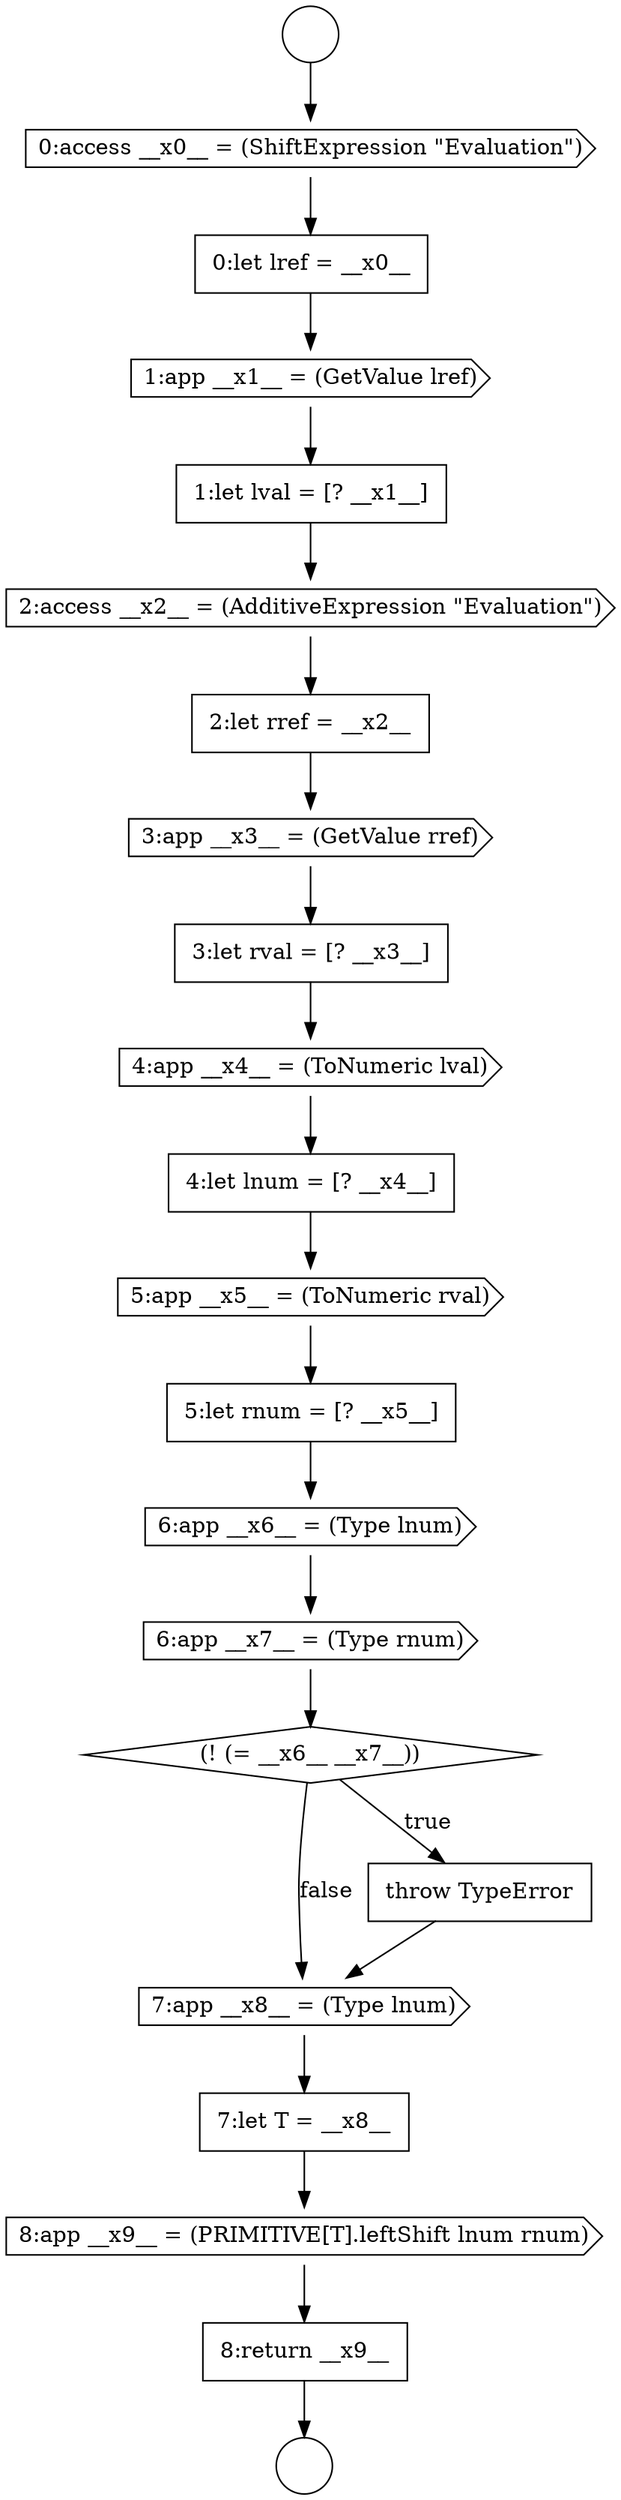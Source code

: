digraph {
  node5320 [shape=cds, label=<<font color="black">6:app __x7__ = (Type rnum)</font>> color="black" fillcolor="white" style=filled]
  node5316 [shape=none, margin=0, label=<<font color="black">
    <table border="0" cellborder="1" cellspacing="0" cellpadding="10">
      <tr><td align="left">4:let lnum = [? __x4__]</td></tr>
    </table>
  </font>> color="black" fillcolor="white" style=filled]
  node5306 [shape=circle label=" " color="black" fillcolor="white" style=filled]
  node5323 [shape=cds, label=<<font color="black">7:app __x8__ = (Type lnum)</font>> color="black" fillcolor="white" style=filled]
  node5311 [shape=cds, label=<<font color="black">2:access __x2__ = (AdditiveExpression &quot;Evaluation&quot;)</font>> color="black" fillcolor="white" style=filled]
  node5321 [shape=diamond, label=<<font color="black">(! (= __x6__ __x7__))</font>> color="black" fillcolor="white" style=filled]
  node5313 [shape=cds, label=<<font color="black">3:app __x3__ = (GetValue rref)</font>> color="black" fillcolor="white" style=filled]
  node5310 [shape=none, margin=0, label=<<font color="black">
    <table border="0" cellborder="1" cellspacing="0" cellpadding="10">
      <tr><td align="left">1:let lval = [? __x1__]</td></tr>
    </table>
  </font>> color="black" fillcolor="white" style=filled]
  node5314 [shape=none, margin=0, label=<<font color="black">
    <table border="0" cellborder="1" cellspacing="0" cellpadding="10">
      <tr><td align="left">3:let rval = [? __x3__]</td></tr>
    </table>
  </font>> color="black" fillcolor="white" style=filled]
  node5325 [shape=cds, label=<<font color="black">8:app __x9__ = (PRIMITIVE[T].leftShift lnum rnum)</font>> color="black" fillcolor="white" style=filled]
  node5318 [shape=none, margin=0, label=<<font color="black">
    <table border="0" cellborder="1" cellspacing="0" cellpadding="10">
      <tr><td align="left">5:let rnum = [? __x5__]</td></tr>
    </table>
  </font>> color="black" fillcolor="white" style=filled]
  node5326 [shape=none, margin=0, label=<<font color="black">
    <table border="0" cellborder="1" cellspacing="0" cellpadding="10">
      <tr><td align="left">8:return __x9__</td></tr>
    </table>
  </font>> color="black" fillcolor="white" style=filled]
  node5309 [shape=cds, label=<<font color="black">1:app __x1__ = (GetValue lref)</font>> color="black" fillcolor="white" style=filled]
  node5319 [shape=cds, label=<<font color="black">6:app __x6__ = (Type lnum)</font>> color="black" fillcolor="white" style=filled]
  node5308 [shape=none, margin=0, label=<<font color="black">
    <table border="0" cellborder="1" cellspacing="0" cellpadding="10">
      <tr><td align="left">0:let lref = __x0__</td></tr>
    </table>
  </font>> color="black" fillcolor="white" style=filled]
  node5315 [shape=cds, label=<<font color="black">4:app __x4__ = (ToNumeric lval)</font>> color="black" fillcolor="white" style=filled]
  node5317 [shape=cds, label=<<font color="black">5:app __x5__ = (ToNumeric rval)</font>> color="black" fillcolor="white" style=filled]
  node5305 [shape=circle label=" " color="black" fillcolor="white" style=filled]
  node5322 [shape=none, margin=0, label=<<font color="black">
    <table border="0" cellborder="1" cellspacing="0" cellpadding="10">
      <tr><td align="left">throw TypeError</td></tr>
    </table>
  </font>> color="black" fillcolor="white" style=filled]
  node5324 [shape=none, margin=0, label=<<font color="black">
    <table border="0" cellborder="1" cellspacing="0" cellpadding="10">
      <tr><td align="left">7:let T = __x8__</td></tr>
    </table>
  </font>> color="black" fillcolor="white" style=filled]
  node5307 [shape=cds, label=<<font color="black">0:access __x0__ = (ShiftExpression &quot;Evaluation&quot;)</font>> color="black" fillcolor="white" style=filled]
  node5312 [shape=none, margin=0, label=<<font color="black">
    <table border="0" cellborder="1" cellspacing="0" cellpadding="10">
      <tr><td align="left">2:let rref = __x2__</td></tr>
    </table>
  </font>> color="black" fillcolor="white" style=filled]
  node5310 -> node5311 [ color="black"]
  node5316 -> node5317 [ color="black"]
  node5309 -> node5310 [ color="black"]
  node5314 -> node5315 [ color="black"]
  node5315 -> node5316 [ color="black"]
  node5312 -> node5313 [ color="black"]
  node5325 -> node5326 [ color="black"]
  node5322 -> node5323 [ color="black"]
  node5305 -> node5307 [ color="black"]
  node5318 -> node5319 [ color="black"]
  node5324 -> node5325 [ color="black"]
  node5307 -> node5308 [ color="black"]
  node5321 -> node5322 [label=<<font color="black">true</font>> color="black"]
  node5321 -> node5323 [label=<<font color="black">false</font>> color="black"]
  node5313 -> node5314 [ color="black"]
  node5326 -> node5306 [ color="black"]
  node5319 -> node5320 [ color="black"]
  node5320 -> node5321 [ color="black"]
  node5308 -> node5309 [ color="black"]
  node5317 -> node5318 [ color="black"]
  node5323 -> node5324 [ color="black"]
  node5311 -> node5312 [ color="black"]
}

